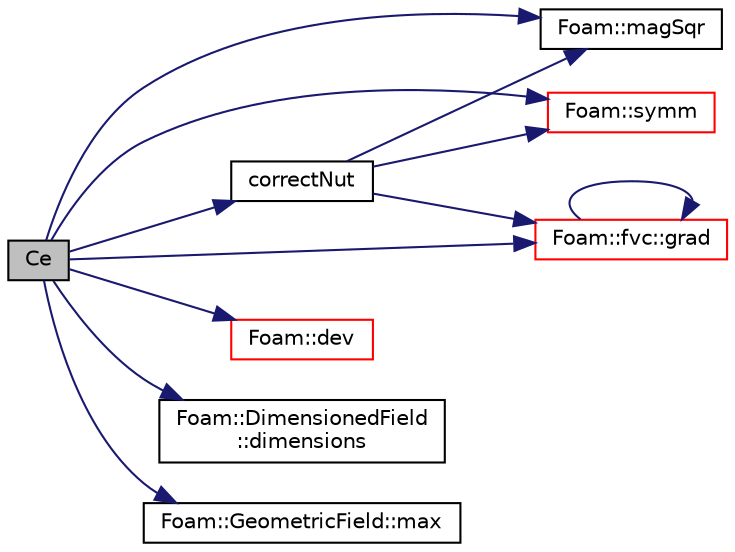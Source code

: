 digraph "Ce"
{
  bgcolor="transparent";
  edge [fontname="Helvetica",fontsize="10",labelfontname="Helvetica",labelfontsize="10"];
  node [fontname="Helvetica",fontsize="10",shape=record];
  rankdir="LR";
  Node342 [label="Ce",height=0.2,width=0.4,color="black", fillcolor="grey75", style="filled", fontcolor="black"];
  Node342 -> Node343 [color="midnightblue",fontsize="10",style="solid",fontname="Helvetica"];
  Node343 [label="correctNut",height=0.2,width=0.4,color="black",URL="$a32209.html#aaffe89433f18f1ee4137486e19219448"];
  Node343 -> Node344 [color="midnightblue",fontsize="10",style="solid",fontname="Helvetica"];
  Node344 [label="Foam::magSqr",height=0.2,width=0.4,color="black",URL="$a21851.html#ae6fff2c6981e6d9618aa5038e69def6e"];
  Node343 -> Node345 [color="midnightblue",fontsize="10",style="solid",fontname="Helvetica"];
  Node345 [label="Foam::symm",height=0.2,width=0.4,color="red",URL="$a21851.html#a112755faabb5ff081d7a25a936a1d3c4"];
  Node343 -> Node349 [color="midnightblue",fontsize="10",style="solid",fontname="Helvetica"];
  Node349 [label="Foam::fvc::grad",height=0.2,width=0.4,color="red",URL="$a21861.html#a7c00ec90ecc15ed3005255e42c52827a"];
  Node349 -> Node349 [color="midnightblue",fontsize="10",style="solid",fontname="Helvetica"];
  Node342 -> Node352 [color="midnightblue",fontsize="10",style="solid",fontname="Helvetica"];
  Node352 [label="Foam::dev",height=0.2,width=0.4,color="red",URL="$a21851.html#a042ede1d98e91923a7cc5e14e9f86854"];
  Node342 -> Node353 [color="midnightblue",fontsize="10",style="solid",fontname="Helvetica"];
  Node353 [label="Foam::DimensionedField\l::dimensions",height=0.2,width=0.4,color="black",URL="$a27497.html#a512673c2674ca2d38885f1bb5f6994fb",tooltip="Return dimensions. "];
  Node342 -> Node349 [color="midnightblue",fontsize="10",style="solid",fontname="Helvetica"];
  Node342 -> Node344 [color="midnightblue",fontsize="10",style="solid",fontname="Helvetica"];
  Node342 -> Node354 [color="midnightblue",fontsize="10",style="solid",fontname="Helvetica"];
  Node354 [label="Foam::GeometricField::max",height=0.2,width=0.4,color="black",URL="$a23249.html#a02f51609ede2ab447ff3511e01db1fc6"];
  Node342 -> Node345 [color="midnightblue",fontsize="10",style="solid",fontname="Helvetica"];
}
